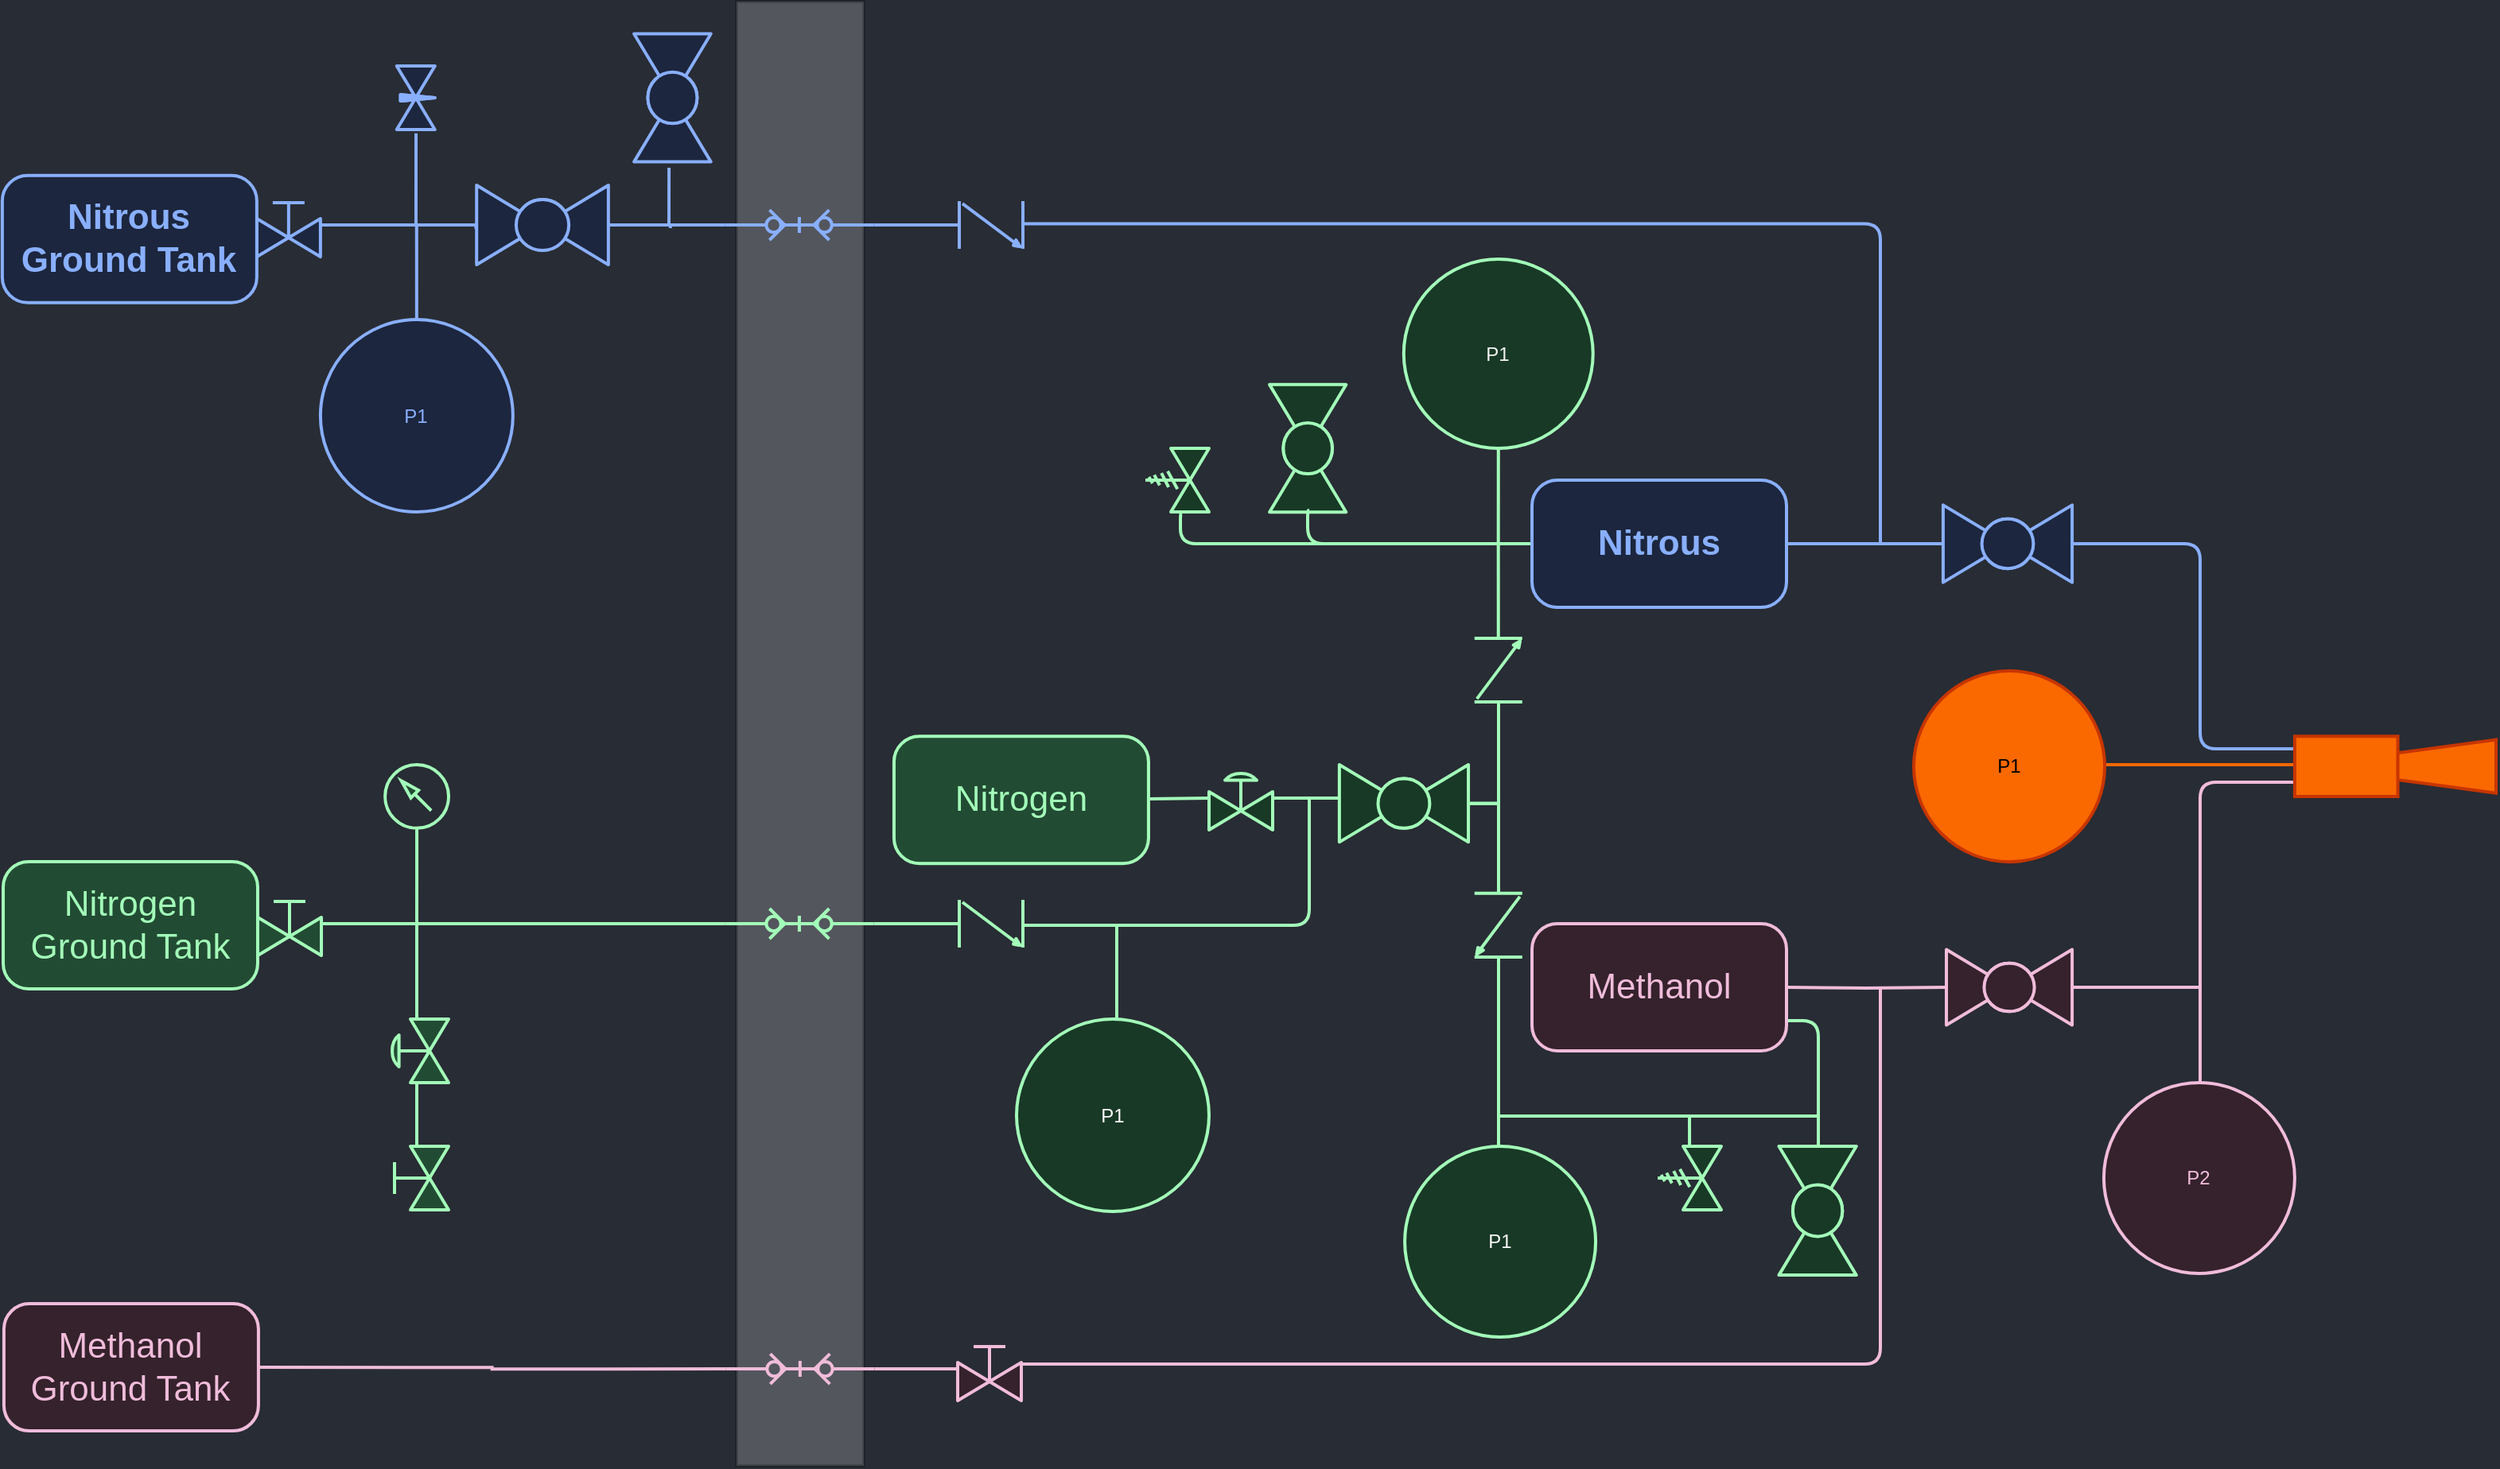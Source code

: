<mxfile version="21.5.2" type="github" pages="2">
  <diagram name="Simplified" id="CqWv-y_qysSa1M4fhtOu">
    <mxGraphModel dx="1062" dy="1750" grid="1" gridSize="10" guides="1" tooltips="1" connect="1" arrows="1" fold="1" page="1" pageScale="1" pageWidth="850" pageHeight="1100" background="#282c34" math="0" shadow="0">
      <root>
        <mxCell id="0" />
        <mxCell id="1" parent="0" />
        <mxCell id="74x6JmPRSCwgEubW2NDU-3" value="" style="rounded=0;whiteSpace=wrap;html=1;opacity=20;strokeWidth=2;" parent="1" vertex="1">
          <mxGeometry x="501" width="80" height="921" as="geometry" />
        </mxCell>
        <mxCell id="ajLOecNCnTilgNTq40M5-18" value="" style="verticalLabelPosition=bottom;aspect=fixed;html=1;verticalAlign=top;fillColor=#224B33;align=center;outlineConnect=0;shape=mxgraph.fluid_power.x11820;points=[[0.5,1,0]];rotation=0;strokeColor=#A3FEB9;strokeWidth=2;fontColor=#FAFAFA;" parent="1" vertex="1">
          <mxGeometry x="280.06" y="480" width="39.94" height="60" as="geometry" />
        </mxCell>
        <mxCell id="ajLOecNCnTilgNTq40M5-388" style="edgeStyle=orthogonalEdgeStyle;rounded=0;orthogonalLoop=1;jettySize=auto;html=1;entryX=1.005;entryY=0.453;entryDx=0;entryDy=0;entryPerimeter=0;fillColor=#1C263E;strokeColor=#89AFFE;strokeWidth=2;endArrow=none;endFill=0;" parent="1" source="ajLOecNCnTilgNTq40M5-360" target="ajLOecNCnTilgNTq40M5-382" edge="1">
          <mxGeometry relative="1" as="geometry">
            <mxPoint x="349.43" y="142.52" as="targetPoint" />
            <Array as="points">
              <mxPoint x="290" y="140.46" />
              <mxPoint x="340" y="140.46" />
            </Array>
          </mxGeometry>
        </mxCell>
        <mxCell id="ajLOecNCnTilgNTq40M5-390" style="edgeStyle=orthogonalEdgeStyle;rounded=0;orthogonalLoop=1;jettySize=auto;html=1;entryX=-0.059;entryY=0.506;entryDx=0;entryDy=0;entryPerimeter=0;fillColor=#1C263E;strokeColor=#89AFFE;strokeWidth=2;endArrow=none;endFill=0;" parent="1" source="ajLOecNCnTilgNTq40M5-360" target="ajLOecNCnTilgNTq40M5-380" edge="1">
          <mxGeometry relative="1" as="geometry">
            <Array as="points">
              <mxPoint x="300" y="140.46" />
            </Array>
          </mxGeometry>
        </mxCell>
        <mxCell id="Z-_9QAuxkszidowLPo6N-9" style="edgeStyle=orthogonalEdgeStyle;rounded=0;orthogonalLoop=1;jettySize=auto;html=1;entryX=0.5;entryY=0;entryDx=0;entryDy=0;strokeColor=#89AFFE;endArrow=none;endFill=0;strokeWidth=2;" edge="1" parent="1" source="ajLOecNCnTilgNTq40M5-360" target="ajLOecNCnTilgNTq40M5-381">
          <mxGeometry relative="1" as="geometry">
            <Array as="points">
              <mxPoint x="259" y="140.46" />
              <mxPoint x="300" y="140.46" />
            </Array>
          </mxGeometry>
        </mxCell>
        <mxCell id="ajLOecNCnTilgNTq40M5-360" value="" style="verticalLabelPosition=bottom;align=center;html=1;verticalAlign=top;pointerEvents=1;dashed=0;shape=mxgraph.pid2valves.valve;valveType=gate;actuator=man;rotation=0;fillColor=#1C263E;strokeColor=#89AFFE;fontColor=#ffffff;strokeWidth=2;" parent="1" vertex="1">
          <mxGeometry x="199.43" y="120.52" width="40" height="40" as="geometry" />
        </mxCell>
        <mxCell id="ajLOecNCnTilgNTq40M5-399" style="edgeStyle=orthogonalEdgeStyle;rounded=0;orthogonalLoop=1;jettySize=auto;html=1;entryX=0.5;entryY=0;entryDx=0;entryDy=0;entryPerimeter=0;fillColor=#35222C;fontColor=#F0BCDA;strokeColor=#F0BCDA;strokeWidth=2;endArrow=none;endFill=0;exitX=1;exitY=0.5;exitDx=0;exitDy=0;" parent="1" target="ajLOecNCnTilgNTq40M5-396" edge="1" source="74x6JmPRSCwgEubW2NDU-4">
          <mxGeometry relative="1" as="geometry">
            <mxPoint x="200.46" y="857.05" as="sourcePoint" />
          </mxGeometry>
        </mxCell>
        <mxCell id="ajLOecNCnTilgNTq40M5-378" style="edgeStyle=orthogonalEdgeStyle;rounded=0;orthogonalLoop=1;jettySize=auto;html=1;entryX=1;entryY=0.5;entryDx=0;entryDy=0;entryPerimeter=0;strokeColor=#A3FEB9;fillColor=#224B33;strokeWidth=2;fontColor=#FAFAFA;endArrow=none;endFill=0;" parent="1" source="ajLOecNCnTilgNTq40M5-364" target="ajLOecNCnTilgNTq40M5-367" edge="1">
          <mxGeometry relative="1" as="geometry">
            <mxPoint x="300" y="630" as="targetPoint" />
          </mxGeometry>
        </mxCell>
        <mxCell id="ajLOecNCnTilgNTq40M5-379" style="edgeStyle=orthogonalEdgeStyle;rounded=0;orthogonalLoop=1;jettySize=auto;html=1;entryX=0.5;entryY=1;entryDx=0;entryDy=0;entryPerimeter=0;strokeColor=#A3FEB9;fillColor=#224B33;strokeWidth=2;fontColor=#FAFAFA;endArrow=none;endFill=0;" parent="1" source="ajLOecNCnTilgNTq40M5-364" target="ajLOecNCnTilgNTq40M5-18" edge="1">
          <mxGeometry relative="1" as="geometry" />
        </mxCell>
        <mxCell id="ajLOecNCnTilgNTq40M5-387" style="edgeStyle=orthogonalEdgeStyle;rounded=0;orthogonalLoop=1;jettySize=auto;html=1;strokeColor=#A3FEB9;fillColor=#224B33;strokeWidth=2;fontColor=#FAFAFA;endArrow=none;endFill=0;" parent="1" source="ajLOecNCnTilgNTq40M5-364" edge="1">
          <mxGeometry relative="1" as="geometry">
            <mxPoint x="360" y="580" as="targetPoint" />
          </mxGeometry>
        </mxCell>
        <mxCell id="ajLOecNCnTilgNTq40M5-364" value="" style="verticalLabelPosition=bottom;align=center;html=1;verticalAlign=top;pointerEvents=1;dashed=0;shape=mxgraph.pid2valves.valve;valveType=gate;actuator=man;rotation=0;fillColor=#224B33;strokeColor=#A3FEB9;strokeWidth=2;fontColor=#FAFAFA;" parent="1" vertex="1">
          <mxGeometry x="200" y="560" width="40" height="40" as="geometry" />
        </mxCell>
        <mxCell id="ajLOecNCnTilgNTq40M5-366" value="" style="verticalLabelPosition=bottom;align=center;html=1;verticalAlign=top;pointerEvents=1;dashed=0;shape=mxgraph.pid2valves.valve;valveType=gate;actuator=man;rotation=-90;fillColor=#224B33;strokeColor=#A3FEB9;strokeWidth=2;fontColor=#FAFAFA;" parent="1" vertex="1">
          <mxGeometry x="280" y="720" width="40" height="40" as="geometry" />
        </mxCell>
        <mxCell id="ajLOecNCnTilgNTq40M5-402" style="edgeStyle=orthogonalEdgeStyle;rounded=0;orthogonalLoop=1;jettySize=auto;html=1;entryX=1;entryY=0.5;entryDx=0;entryDy=0;entryPerimeter=0;strokeColor=#A3FEB9;fillColor=#224B33;strokeWidth=2;fontColor=#FAFAFA;endArrow=none;endFill=0;" parent="1" source="ajLOecNCnTilgNTq40M5-367" target="ajLOecNCnTilgNTq40M5-366" edge="1">
          <mxGeometry relative="1" as="geometry" />
        </mxCell>
        <mxCell id="ajLOecNCnTilgNTq40M5-367" value="" style="verticalLabelPosition=bottom;align=center;html=1;verticalAlign=top;pointerEvents=1;dashed=0;shape=mxgraph.pid2valves.valve;valveType=gate;actuator=diaph;rotation=-90;fillColor=#224B33;strokeWidth=2;strokeColor=#A3FEB9;fontColor=#FAFAFA;" parent="1" vertex="1">
          <mxGeometry x="280" y="640" width="40" height="40" as="geometry" />
        </mxCell>
        <mxCell id="ajLOecNCnTilgNTq40M5-413" style="edgeStyle=orthogonalEdgeStyle;rounded=0;orthogonalLoop=1;jettySize=auto;html=1;entryX=0.025;entryY=0.5;entryDx=0;entryDy=0;entryPerimeter=0;fillColor=#183926;strokeColor=#A3FEB9;strokeWidth=2;fontColor=#FAFAFA;endArrow=none;endFill=0;" parent="1" target="ajLOecNCnTilgNTq40M5-409" edge="1">
          <mxGeometry relative="1" as="geometry">
            <mxPoint x="721" y="501.0" as="sourcePoint" />
          </mxGeometry>
        </mxCell>
        <mxCell id="ajLOecNCnTilgNTq40M5-398" style="edgeStyle=orthogonalEdgeStyle;rounded=0;orthogonalLoop=1;jettySize=auto;html=1;fillColor=#1C263E;strokeColor=#89AFFE;strokeWidth=2;endArrow=none;endFill=0;" parent="1" source="ajLOecNCnTilgNTq40M5-376" edge="1">
          <mxGeometry relative="1" as="geometry">
            <mxPoint x="459.43" y="142.52" as="targetPoint" />
            <Array as="points">
              <mxPoint x="473" y="140.46" />
              <mxPoint x="459" y="140.46" />
            </Array>
          </mxGeometry>
        </mxCell>
        <mxCell id="ajLOecNCnTilgNTq40M5-436" value="" style="edgeStyle=orthogonalEdgeStyle;rounded=0;orthogonalLoop=1;jettySize=auto;html=1;fillColor=#1C263E;strokeColor=#89AFFE;strokeWidth=2;endArrow=none;endFill=0;exitX=0.5;exitY=1;exitDx=0;exitDy=0;exitPerimeter=0;" parent="1" source="ajLOecNCnTilgNTq40M5-376" target="ajLOecNCnTilgNTq40M5-434" edge="1">
          <mxGeometry relative="1" as="geometry">
            <Array as="points" />
            <mxPoint x="587.95" y="138.548" as="sourcePoint" />
          </mxGeometry>
        </mxCell>
        <mxCell id="ajLOecNCnTilgNTq40M5-376" value="" style="verticalLabelPosition=bottom;aspect=fixed;html=1;verticalAlign=top;fillColor=#1C263E;align=center;outlineConnect=0;shape=mxgraph.fluid_power.x11740;points=[[0.5,0,0],[0.5,1,0]];strokeColor=#89AFFE;rotation=-90;fontColor=#ffffff;strokeWidth=2;" parent="1" vertex="1">
          <mxGeometry x="531.0" y="93.63" width="18.98" height="93.78" as="geometry" />
        </mxCell>
        <mxCell id="ajLOecNCnTilgNTq40M5-406" style="edgeStyle=orthogonalEdgeStyle;rounded=1;orthogonalLoop=1;jettySize=auto;html=1;fillColor=#224B33;strokeColor=#A3FEB9;strokeWidth=2;fontColor=#FAFAFA;endArrow=none;endFill=0;" parent="1" source="ajLOecNCnTilgNTq40M5-377" edge="1">
          <mxGeometry relative="1" as="geometry">
            <Array as="points">
              <mxPoint x="861" y="581" />
              <mxPoint x="861" y="501" />
            </Array>
            <mxPoint x="861" y="501" as="targetPoint" />
          </mxGeometry>
        </mxCell>
        <mxCell id="ajLOecNCnTilgNTq40M5-377" value="" style="verticalLabelPosition=bottom;align=center;html=1;verticalAlign=top;pointerEvents=1;dashed=0;shape=mxgraph.pid2valves.valve;valveType=check;rotation=0;fillColor=#224B33;strokeColor=#A3FEB9;strokeWidth=2;fontColor=#FAFAFA;" parent="1" vertex="1">
          <mxGeometry x="641" y="565" width="40" height="30" as="geometry" />
        </mxCell>
        <mxCell id="ajLOecNCnTilgNTq40M5-380" value="" style="verticalLabelPosition=bottom;align=center;html=1;verticalAlign=top;pointerEvents=1;dashed=0;shape=mxgraph.pid2valves.valve;valveType=needle;rotation=-90;fillColor=#1C263E;strokeColor=#89AFFE;fontColor=#ffffff;strokeWidth=2;" parent="1" vertex="1">
          <mxGeometry x="279.37" y="48.52" width="40" height="24" as="geometry" />
        </mxCell>
        <mxCell id="ajLOecNCnTilgNTq40M5-381" value="P1" style="ellipse;whiteSpace=wrap;html=1;aspect=fixed;fillColor=#1C263E;strokeColor=#89AFFE;rotation=0;fontColor=#89AFFE;strokeWidth=2;" parent="1" vertex="1">
          <mxGeometry x="239.43" y="200" width="121" height="121" as="geometry" />
        </mxCell>
        <mxCell id="ajLOecNCnTilgNTq40M5-395" style="edgeStyle=orthogonalEdgeStyle;rounded=0;orthogonalLoop=1;jettySize=auto;html=1;entryX=1.046;entryY=0.545;entryDx=0;entryDy=0;entryPerimeter=0;fillColor=#1C263E;strokeColor=#89AFFE;strokeWidth=2;endArrow=none;endFill=0;" parent="1" target="ajLOecNCnTilgNTq40M5-386" edge="1">
          <mxGeometry relative="1" as="geometry">
            <mxPoint x="399.43" y="142.52" as="sourcePoint" />
            <Array as="points">
              <mxPoint x="399" y="140.46" />
              <mxPoint x="459" y="140.46" />
            </Array>
          </mxGeometry>
        </mxCell>
        <mxCell id="ajLOecNCnTilgNTq40M5-382" value="" style="verticalLabelPosition=bottom;align=center;html=1;verticalAlign=top;pointerEvents=1;dashed=0;shape=mxgraph.pid2valves.valve;valveType=ball;rotation=-180;fillColor=#1C263E;strokeColor=#89AFFE;fontColor=#ffffff;strokeWidth=2;" parent="1" vertex="1">
          <mxGeometry x="337.6" y="115.54" width="82.83" height="49.97" as="geometry" />
        </mxCell>
        <mxCell id="ajLOecNCnTilgNTq40M5-386" value="" style="verticalLabelPosition=bottom;align=center;html=1;verticalAlign=top;pointerEvents=1;dashed=0;shape=mxgraph.pid2valves.valve;valveType=ball;rotation=90;fillColor=#1C263E;strokeColor=#89AFFE;fontColor=#ffffff;strokeWidth=2;" parent="1" vertex="1">
          <mxGeometry x="420.43" y="36.34" width="80.57" height="48.35" as="geometry" />
        </mxCell>
        <mxCell id="ajLOecNCnTilgNTq40M5-450" style="edgeStyle=orthogonalEdgeStyle;rounded=0;orthogonalLoop=1;jettySize=auto;html=1;entryX=0;entryY=0.5;entryDx=0;entryDy=0;entryPerimeter=0;fillColor=#35222C;fontColor=#F0BCDA;strokeColor=#F0BCDA;strokeWidth=2;endArrow=none;endFill=0;" parent="1" source="ajLOecNCnTilgNTq40M5-396" target="ajLOecNCnTilgNTq40M5-449" edge="1">
          <mxGeometry relative="1" as="geometry">
            <Array as="points">
              <mxPoint x="614" y="860" />
            </Array>
          </mxGeometry>
        </mxCell>
        <mxCell id="ajLOecNCnTilgNTq40M5-396" value="" style="verticalLabelPosition=bottom;aspect=fixed;html=1;verticalAlign=top;fillColor=#35222C;align=center;outlineConnect=0;shape=mxgraph.fluid_power.x11740;points=[[0.5,0,0],[0.5,1,0]];strokeColor=#F0BCDA;rotation=-90;fontColor=#F0BCDA;strokeWidth=2;" parent="1" vertex="1">
          <mxGeometry x="531.46" y="813.16" width="18.98" height="93.78" as="geometry" />
        </mxCell>
        <mxCell id="ajLOecNCnTilgNTq40M5-400" style="edgeStyle=orthogonalEdgeStyle;rounded=0;orthogonalLoop=1;jettySize=auto;html=1;strokeColor=#A3FEB9;fillColor=#224B33;strokeWidth=2;fontColor=#FAFAFA;endArrow=none;endFill=0;" parent="1" source="ajLOecNCnTilgNTq40M5-397" edge="1">
          <mxGeometry relative="1" as="geometry">
            <mxPoint x="360" y="580" as="targetPoint" />
          </mxGeometry>
        </mxCell>
        <mxCell id="ajLOecNCnTilgNTq40M5-411" style="edgeStyle=orthogonalEdgeStyle;rounded=0;orthogonalLoop=1;jettySize=auto;html=1;entryX=0;entryY=0.5;entryDx=0;entryDy=0;entryPerimeter=0;fillColor=#224B33;strokeColor=#A3FEB9;strokeWidth=2;fontColor=#FAFAFA;endArrow=none;endFill=0;" parent="1" source="ajLOecNCnTilgNTq40M5-397" target="ajLOecNCnTilgNTq40M5-377" edge="1">
          <mxGeometry relative="1" as="geometry">
            <Array as="points">
              <mxPoint x="591" y="580" />
              <mxPoint x="591" y="580" />
            </Array>
          </mxGeometry>
        </mxCell>
        <mxCell id="ajLOecNCnTilgNTq40M5-397" value="" style="verticalLabelPosition=bottom;aspect=fixed;html=1;verticalAlign=top;fillColor=#224B33;align=center;outlineConnect=0;shape=mxgraph.fluid_power.x11740;points=[[0.5,0,0],[0.5,1,0]];strokeColor=#A3FEB9;rotation=-90;strokeWidth=2;fontColor=#FAFAFA;" parent="1" vertex="1">
          <mxGeometry x="531.0" y="533.11" width="18.98" height="93.78" as="geometry" />
        </mxCell>
        <mxCell id="ajLOecNCnTilgNTq40M5-407" value="P1" style="ellipse;whiteSpace=wrap;html=1;aspect=fixed;fillColor=#183926;strokeColor=#A3FEB9;rotation=0;strokeWidth=2;fontColor=#FAFAFA;" parent="1" vertex="1">
          <mxGeometry x="677" y="640" width="121" height="121" as="geometry" />
        </mxCell>
        <mxCell id="ajLOecNCnTilgNTq40M5-414" style="edgeStyle=orthogonalEdgeStyle;rounded=0;orthogonalLoop=1;jettySize=auto;html=1;fillColor=#183926;strokeColor=#A3FEB9;strokeWidth=2;fontColor=#FAFAFA;endArrow=none;endFill=0;" parent="1" source="ajLOecNCnTilgNTq40M5-409" edge="1">
          <mxGeometry relative="1" as="geometry">
            <mxPoint x="881" y="501" as="targetPoint" />
          </mxGeometry>
        </mxCell>
        <mxCell id="ajLOecNCnTilgNTq40M5-409" value="" style="verticalLabelPosition=bottom;align=center;html=1;verticalAlign=top;pointerEvents=1;dashed=0;shape=mxgraph.pid2valves.valve;valveType=gate;actuator=diaph;rotation=0;fillColor=#183926;strokeWidth=2;strokeColor=#A3FEB9;fontColor=#FAFAFA;" parent="1" vertex="1">
          <mxGeometry x="798" y="481" width="40" height="40" as="geometry" />
        </mxCell>
        <mxCell id="ajLOecNCnTilgNTq40M5-440" style="edgeStyle=orthogonalEdgeStyle;rounded=0;orthogonalLoop=1;jettySize=auto;html=1;fontColor=#FAFAFA;strokeWidth=2;fillColor=#183926;strokeColor=#A3FEB9;endArrow=none;endFill=0;" parent="1" source="ajLOecNCnTilgNTq40M5-412" edge="1">
          <mxGeometry relative="1" as="geometry">
            <mxPoint x="980" y="441" as="targetPoint" />
            <Array as="points">
              <mxPoint x="980" y="504" />
            </Array>
          </mxGeometry>
        </mxCell>
        <mxCell id="ajLOecNCnTilgNTq40M5-441" style="edgeStyle=orthogonalEdgeStyle;rounded=0;orthogonalLoop=1;jettySize=auto;html=1;fontColor=#FAFAFA;strokeWidth=2;fillColor=#183926;strokeColor=#A3FEB9;endArrow=none;endFill=0;entryX=0.002;entryY=0.496;entryDx=0;entryDy=0;entryPerimeter=0;" parent="1" source="ajLOecNCnTilgNTq40M5-412" target="ajLOecNCnTilgNTq40M5-417" edge="1">
          <mxGeometry relative="1" as="geometry">
            <mxPoint x="1020" y="511" as="targetPoint" />
            <Array as="points">
              <mxPoint x="980" y="504" />
            </Array>
          </mxGeometry>
        </mxCell>
        <mxCell id="ajLOecNCnTilgNTq40M5-412" value="" style="verticalLabelPosition=bottom;align=center;html=1;verticalAlign=top;pointerEvents=1;dashed=0;shape=mxgraph.pid2valves.valve;valveType=ball;rotation=-180;fillColor=#183926;strokeColor=#A3FEB9;strokeWidth=2;fontColor=#FAFAFA;" parent="1" vertex="1">
          <mxGeometry x="879.93" y="480" width="81.09" height="48.67" as="geometry" />
        </mxCell>
        <mxCell id="ajLOecNCnTilgNTq40M5-454" style="edgeStyle=orthogonalEdgeStyle;rounded=0;orthogonalLoop=1;jettySize=auto;html=1;strokeColor=#89AFFE;strokeWidth=2;fillColor=#1C263E;endArrow=none;endFill=0;" parent="1" edge="1">
          <mxGeometry relative="1" as="geometry">
            <mxPoint x="1281" y="341" as="targetPoint" />
            <mxPoint x="1161.09" y="341.021" as="sourcePoint" />
          </mxGeometry>
        </mxCell>
        <mxCell id="ajLOecNCnTilgNTq40M5-443" style="edgeStyle=orthogonalEdgeStyle;rounded=1;orthogonalLoop=1;jettySize=auto;html=1;entryX=0.975;entryY=0.501;entryDx=0;entryDy=0;entryPerimeter=0;fontColor=#FAFAFA;strokeWidth=2;fillColor=#183926;strokeColor=#A3FEB9;endArrow=none;endFill=0;" parent="1" target="ajLOecNCnTilgNTq40M5-421" edge="1">
          <mxGeometry relative="1" as="geometry">
            <mxPoint x="1100" y="701" as="sourcePoint" />
            <Array as="points">
              <mxPoint x="1100" y="701" />
            </Array>
          </mxGeometry>
        </mxCell>
        <mxCell id="ajLOecNCnTilgNTq40M5-447" style="edgeStyle=orthogonalEdgeStyle;rounded=1;orthogonalLoop=1;jettySize=auto;html=1;fillColor=#183926;strokeColor=#A3FEB9;strokeWidth=2;endArrow=none;endFill=0;" parent="1" edge="1">
          <mxGeometry relative="1" as="geometry">
            <Array as="points">
              <mxPoint x="1180" y="701" />
            </Array>
            <mxPoint x="1180" y="701" as="targetPoint" />
            <mxPoint x="980" y="701" as="sourcePoint" />
          </mxGeometry>
        </mxCell>
        <mxCell id="ajLOecNCnTilgNTq40M5-417" value="" style="verticalLabelPosition=bottom;align=center;html=1;verticalAlign=top;pointerEvents=1;dashed=0;shape=mxgraph.pid2valves.valve;valveType=check;rotation=90;fontColor=#FAFAFA;strokeWidth=2;fillColor=#183926;strokeColor=#A3FEB9;" parent="1" vertex="1">
          <mxGeometry x="959.84" y="565.96" width="40.09" height="30" as="geometry" />
        </mxCell>
        <mxCell id="ajLOecNCnTilgNTq40M5-428" style="edgeStyle=orthogonalEdgeStyle;rounded=1;orthogonalLoop=1;jettySize=auto;html=1;entryX=0.5;entryY=0;entryDx=0;entryDy=0;entryPerimeter=0;fillColor=#183926;strokeColor=#A3FEB9;strokeWidth=2;endArrow=none;endFill=0;" parent="1" edge="1">
          <mxGeometry relative="1" as="geometry">
            <Array as="points">
              <mxPoint x="941" y="341" />
            </Array>
            <mxPoint x="1001.09" y="341.0" as="targetPoint" />
            <mxPoint x="940" y="341" as="sourcePoint" />
          </mxGeometry>
        </mxCell>
        <mxCell id="ajLOecNCnTilgNTq40M5-433" style="edgeStyle=orthogonalEdgeStyle;rounded=1;orthogonalLoop=1;jettySize=auto;html=1;fillColor=#183926;strokeColor=#A3FEB9;strokeWidth=2;endArrow=none;endFill=0;entryX=-0.025;entryY=0.575;entryDx=0;entryDy=0;entryPerimeter=0;" parent="1" target="ajLOecNCnTilgNTq40M5-424" edge="1">
          <mxGeometry relative="1" as="geometry">
            <mxPoint x="741" y="321" as="targetPoint" />
            <Array as="points">
              <mxPoint x="941" y="341" />
              <mxPoint x="780" y="341" />
              <mxPoint x="780" y="322" />
            </Array>
            <mxPoint x="940" y="341" as="sourcePoint" />
          </mxGeometry>
        </mxCell>
        <mxCell id="Z-_9QAuxkszidowLPo6N-11" style="edgeStyle=orthogonalEdgeStyle;rounded=0;orthogonalLoop=1;jettySize=auto;html=1;endArrow=none;endFill=0;strokeColor=#A3FEB9;strokeWidth=2;entryX=0.5;entryY=1;entryDx=0;entryDy=0;" edge="1" parent="1" source="ajLOecNCnTilgNTq40M5-419" target="ajLOecNCnTilgNTq40M5-425">
          <mxGeometry relative="1" as="geometry">
            <mxPoint x="941.085" y="321.0" as="targetPoint" />
            <Array as="points" />
          </mxGeometry>
        </mxCell>
        <mxCell id="ajLOecNCnTilgNTq40M5-419" value="" style="verticalLabelPosition=bottom;align=center;html=1;verticalAlign=top;pointerEvents=1;dashed=0;shape=mxgraph.pid2valves.valve;valveType=check;rotation=-90;fillColor=#183926;strokeColor=#A3FEB9;strokeWidth=2;" parent="1" vertex="1">
          <mxGeometry x="959.84" y="405.5" width="40.09" height="30" as="geometry" />
        </mxCell>
        <mxCell id="ajLOecNCnTilgNTq40M5-463" style="edgeStyle=orthogonalEdgeStyle;rounded=0;orthogonalLoop=1;jettySize=auto;html=1;entryX=1;entryY=0.5;entryDx=0;entryDy=0;entryPerimeter=0;fillColor=#35222C;fontColor=#F0BCDA;strokeColor=#F0BCDA;strokeWidth=2;endArrow=none;endFill=0;" parent="1" target="ajLOecNCnTilgNTq40M5-460" edge="1">
          <mxGeometry relative="1" as="geometry">
            <mxPoint x="1161.09" y="620" as="sourcePoint" />
          </mxGeometry>
        </mxCell>
        <mxCell id="ajLOecNCnTilgNTq40M5-421" value="" style="verticalLabelPosition=bottom;align=center;html=1;verticalAlign=top;pointerEvents=1;dashed=0;shape=mxgraph.pid2valves.valve;valveType=gate;actuator=spring;rotation=-90;fontColor=#FAFAFA;strokeWidth=2;fillColor=#183926;strokeColor=#A3FEB9;" parent="1" vertex="1">
          <mxGeometry x="1080" y="720" width="40" height="40" as="geometry" />
        </mxCell>
        <mxCell id="ajLOecNCnTilgNTq40M5-422" value="P1" style="ellipse;whiteSpace=wrap;html=1;aspect=fixed;fillColor=#183926;strokeColor=#A3FEB9;rotation=0;strokeWidth=2;fontColor=#F7F7F7;" parent="1" vertex="1">
          <mxGeometry x="921.04" y="720" width="120" height="120" as="geometry" />
        </mxCell>
        <mxCell id="Z-_9QAuxkszidowLPo6N-10" style="edgeStyle=orthogonalEdgeStyle;rounded=1;orthogonalLoop=1;jettySize=auto;html=1;strokeColor=#A3FEB9;endArrow=none;endFill=0;strokeWidth=2;" edge="1" parent="1" target="74x6JmPRSCwgEubW2NDU-21">
          <mxGeometry relative="1" as="geometry">
            <mxPoint x="1181" y="720" as="sourcePoint" />
            <Array as="points">
              <mxPoint x="1181" y="720" />
              <mxPoint x="1181" y="641" />
            </Array>
          </mxGeometry>
        </mxCell>
        <mxCell id="ajLOecNCnTilgNTq40M5-423" value="" style="verticalLabelPosition=bottom;align=center;html=1;verticalAlign=top;pointerEvents=1;dashed=0;shape=mxgraph.pid2valves.valve;valveType=ball;rotation=-90;fillColor=#183926;strokeColor=#A3FEB9;strokeWidth=2;" parent="1" vertex="1">
          <mxGeometry x="1140" y="736.17" width="81.09" height="48.67" as="geometry" />
        </mxCell>
        <mxCell id="ajLOecNCnTilgNTq40M5-424" value="" style="verticalLabelPosition=bottom;align=center;html=1;verticalAlign=top;pointerEvents=1;dashed=0;shape=mxgraph.pid2valves.valve;valveType=gate;actuator=spring;rotation=-90;fillColor=#183926;strokeColor=#A3FEB9;strokeWidth=2;" parent="1" vertex="1">
          <mxGeometry x="758" y="281" width="40" height="40" as="geometry" />
        </mxCell>
        <mxCell id="ajLOecNCnTilgNTq40M5-426" value="" style="verticalLabelPosition=bottom;align=center;html=1;verticalAlign=top;pointerEvents=1;dashed=0;shape=mxgraph.pid2valves.valve;valveType=ball;rotation=-90;fillColor=#183926;strokeColor=#A3FEB9;strokeWidth=2;" parent="1" vertex="1">
          <mxGeometry x="820" y="256.95" width="80.16" height="48.11" as="geometry" />
        </mxCell>
        <mxCell id="ajLOecNCnTilgNTq40M5-438" style="edgeStyle=orthogonalEdgeStyle;rounded=1;orthogonalLoop=1;jettySize=auto;html=1;fillColor=#1C263E;strokeColor=#89AFFE;strokeWidth=2;endArrow=none;endFill=0;exitX=0.996;exitY=0.473;exitDx=0;exitDy=0;exitPerimeter=0;" parent="1" source="ajLOecNCnTilgNTq40M5-434" edge="1">
          <mxGeometry relative="1" as="geometry">
            <Array as="points">
              <mxPoint x="1220" y="140" />
            </Array>
            <mxPoint x="1220" y="341" as="targetPoint" />
            <mxPoint x="983.457" y="182.06" as="sourcePoint" />
          </mxGeometry>
        </mxCell>
        <mxCell id="ajLOecNCnTilgNTq40M5-434" value="" style="verticalLabelPosition=bottom;align=center;html=1;verticalAlign=top;pointerEvents=1;dashed=0;shape=mxgraph.pid2valves.valve;valveType=check;rotation=0;fillColor=#1C263E;strokeColor=#89AFFE;fontColor=#ffffff;strokeWidth=2;" parent="1" vertex="1">
          <mxGeometry x="641" y="125.53" width="40" height="30" as="geometry" />
        </mxCell>
        <mxCell id="ajLOecNCnTilgNTq40M5-451" style="edgeStyle=orthogonalEdgeStyle;rounded=1;orthogonalLoop=1;jettySize=auto;html=1;fillColor=#35222C;fontColor=#F0BCDA;strokeColor=#F0BCDA;strokeWidth=2;endArrow=none;endFill=0;" parent="1" source="ajLOecNCnTilgNTq40M5-449" edge="1">
          <mxGeometry relative="1" as="geometry">
            <Array as="points">
              <mxPoint x="1220" y="857" />
              <mxPoint x="1220" y="625" />
            </Array>
            <mxPoint x="1220" y="621" as="targetPoint" />
          </mxGeometry>
        </mxCell>
        <mxCell id="ajLOecNCnTilgNTq40M5-449" value="" style="verticalLabelPosition=bottom;align=center;html=1;verticalAlign=top;pointerEvents=1;dashed=0;shape=mxgraph.pid2valves.valve;valveType=gate;actuator=man;rotation=0;fillColor=#35222C;strokeColor=#F0BCDA;fontColor=#F0BCDA;strokeWidth=2;" parent="1" vertex="1">
          <mxGeometry x="640" y="840" width="40" height="40" as="geometry" />
        </mxCell>
        <mxCell id="ajLOecNCnTilgNTq40M5-452" value="" style="verticalLabelPosition=bottom;align=center;dashed=0;html=1;verticalAlign=top;shape=mxgraph.pid.piping.concentric_reducer;rotation=-180;fillColor=#fa6800;strokeWidth=2;fontColor=#000000;strokeColor=#C73500;" parent="1" vertex="1">
          <mxGeometry x="1544.92" y="464.24" width="62.08" height="33.64" as="geometry" />
        </mxCell>
        <mxCell id="ajLOecNCnTilgNTq40M5-465" style="edgeStyle=orthogonalEdgeStyle;rounded=1;orthogonalLoop=1;jettySize=auto;html=1;fillColor=#35222C;fontColor=#F0BCDA;strokeColor=#F0BCDA;strokeWidth=2;endArrow=none;endFill=0;" parent="1" edge="1">
          <mxGeometry relative="1" as="geometry">
            <mxPoint x="1481" y="491" as="targetPoint" />
            <Array as="points">
              <mxPoint x="1421" y="620" />
              <mxPoint x="1421" y="491" />
              <mxPoint x="1480" y="491" />
            </Array>
            <mxPoint x="1420" y="621" as="sourcePoint" />
          </mxGeometry>
        </mxCell>
        <mxCell id="ajLOecNCnTilgNTq40M5-470" style="edgeStyle=orthogonalEdgeStyle;rounded=0;orthogonalLoop=1;jettySize=auto;html=1;entryX=0.5;entryY=0;entryDx=0;entryDy=0;fillColor=#35222C;fontColor=#F0BCDA;strokeColor=#F0BCDA;strokeWidth=2;endArrow=none;endFill=0;" parent="1" source="ajLOecNCnTilgNTq40M5-460" target="ajLOecNCnTilgNTq40M5-468" edge="1">
          <mxGeometry relative="1" as="geometry">
            <mxPoint x="1421" y="671" as="targetPoint" />
            <Array as="points">
              <mxPoint x="1421" y="620" />
              <mxPoint x="1421" y="682" />
            </Array>
          </mxGeometry>
        </mxCell>
        <mxCell id="ajLOecNCnTilgNTq40M5-460" value="" style="verticalLabelPosition=bottom;align=center;html=1;verticalAlign=top;pointerEvents=1;dashed=0;shape=mxgraph.pid2valves.valve;valveType=ball;rotation=-180;fillColor=#35222C;strokeColor=#F0BCDA;fontColor=#F0BCDA;strokeWidth=2;" parent="1" vertex="1">
          <mxGeometry x="1261.51" y="596.29" width="79.02" height="47.42" as="geometry" />
        </mxCell>
        <mxCell id="ajLOecNCnTilgNTq40M5-466" style="edgeStyle=orthogonalEdgeStyle;rounded=1;orthogonalLoop=1;jettySize=auto;html=1;entryX=-0.003;entryY=0.195;entryDx=0;entryDy=0;strokeColor=#89AFFE;strokeWidth=2;fillColor=#1C263E;endArrow=none;endFill=0;entryPerimeter=0;" parent="1" source="ajLOecNCnTilgNTq40M5-461" target="ajLOecNCnTilgNTq40M5-453" edge="1">
          <mxGeometry relative="1" as="geometry">
            <Array as="points">
              <mxPoint x="1421" y="341" />
              <mxPoint x="1421" y="470" />
              <mxPoint x="1480" y="470" />
            </Array>
          </mxGeometry>
        </mxCell>
        <mxCell id="ajLOecNCnTilgNTq40M5-461" value="" style="verticalLabelPosition=bottom;align=center;html=1;verticalAlign=top;pointerEvents=1;dashed=0;shape=mxgraph.pid2valves.valve;valveType=ball;rotation=-180;fillColor=#1C263E;strokeColor=#89AFFE;strokeWidth=2;" parent="1" vertex="1">
          <mxGeometry x="1259.46" y="316.68" width="81.07" height="48.65" as="geometry" />
        </mxCell>
        <mxCell id="ajLOecNCnTilgNTq40M5-467" style="edgeStyle=orthogonalEdgeStyle;rounded=0;orthogonalLoop=1;jettySize=auto;html=1;entryX=0;entryY=0.5;entryDx=0;entryDy=0;fillColor=#fa6800;strokeColor=#FA6800;endArrow=none;endFill=0;strokeWidth=2;" parent="1" source="ajLOecNCnTilgNTq40M5-464" target="ajLOecNCnTilgNTq40M5-453" edge="1">
          <mxGeometry relative="1" as="geometry">
            <Array as="points">
              <mxPoint x="1481" y="480" />
            </Array>
          </mxGeometry>
        </mxCell>
        <mxCell id="ajLOecNCnTilgNTq40M5-464" value="P1" style="ellipse;whiteSpace=wrap;html=1;aspect=fixed;fillColor=#fa6800;strokeColor=#C73500;rotation=0;fontColor=#000000;strokeWidth=2;" parent="1" vertex="1">
          <mxGeometry x="1240.99" y="421.02" width="120.07" height="120.07" as="geometry" />
        </mxCell>
        <mxCell id="ajLOecNCnTilgNTq40M5-468" value="P2" style="ellipse;whiteSpace=wrap;html=1;aspect=fixed;fillColor=#35222C;strokeColor=#F0BCDA;rotation=0;fontColor=#F0BCDA;strokeWidth=2;" parent="1" vertex="1">
          <mxGeometry x="1360.46" y="680" width="120" height="120" as="geometry" />
        </mxCell>
        <mxCell id="74x6JmPRSCwgEubW2NDU-4" value="Methanol Ground Tank" style="rounded=1;whiteSpace=wrap;html=1;arcSize=20;fontSize=22;strokeColor=#F0BCDA;fillColor=#35222C;fontColor=#F0BCDA;strokeWidth=2;" parent="1" vertex="1">
          <mxGeometry x="40.46" y="819.05" width="160" height="80" as="geometry" />
        </mxCell>
        <mxCell id="74x6JmPRSCwgEubW2NDU-5" value="Nitrogen Ground Tank" style="rounded=1;whiteSpace=wrap;html=1;arcSize=20;fontSize=22;strokeColor=#A3FEB9;fillColor=#224B33;fontColor=#A3FEB9;strokeWidth=2;" parent="1" vertex="1">
          <mxGeometry x="40" y="540.96" width="160" height="80" as="geometry" />
        </mxCell>
        <mxCell id="74x6JmPRSCwgEubW2NDU-6" value="Nitrous Ground Tank" style="rounded=1;whiteSpace=wrap;html=1;arcSize=20;fillColor=#1C263E;strokeColor=#89AFFE;fontColor=#89AFFE;fontStyle=1;fontSize=22;strokeWidth=2;" parent="1" vertex="1">
          <mxGeometry x="39.43" y="109.41" width="160" height="80" as="geometry" />
        </mxCell>
        <mxCell id="74x6JmPRSCwgEubW2NDU-13" value="Nitrous" style="rounded=1;whiteSpace=wrap;html=1;arcSize=20;fillColor=#1C263E;strokeColor=#89AFFE;fontColor=#89AFFE;fontStyle=1;fontSize=22;strokeWidth=2;" parent="1" vertex="1">
          <mxGeometry x="1001" y="301" width="160" height="80" as="geometry" />
        </mxCell>
        <mxCell id="74x6JmPRSCwgEubW2NDU-14" value="Nitrogen" style="rounded=1;whiteSpace=wrap;html=1;arcSize=20;fontSize=22;strokeColor=#A3FEB9;fillColor=#224B33;fontColor=#A3FEB9;strokeWidth=2;" parent="1" vertex="1">
          <mxGeometry x="599.97" y="462.12" width="160" height="80" as="geometry" />
        </mxCell>
        <mxCell id="74x6JmPRSCwgEubW2NDU-17" style="edgeStyle=orthogonalEdgeStyle;rounded=0;orthogonalLoop=1;jettySize=auto;html=1;fillColor=#224B33;strokeColor=#A3FEB9;strokeWidth=2;fontColor=#FAFAFA;endArrow=none;endFill=0;exitX=0.975;exitY=0.533;exitDx=0;exitDy=0;exitPerimeter=0;entryX=0.5;entryY=0;entryDx=0;entryDy=0;" parent="1" source="ajLOecNCnTilgNTq40M5-377" target="ajLOecNCnTilgNTq40M5-407" edge="1">
          <mxGeometry relative="1" as="geometry">
            <Array as="points">
              <mxPoint x="740" y="581" />
              <mxPoint x="740" y="640" />
            </Array>
            <mxPoint x="691" y="591" as="sourcePoint" />
            <mxPoint x="740" y="631" as="targetPoint" />
          </mxGeometry>
        </mxCell>
        <mxCell id="74x6JmPRSCwgEubW2NDU-21" value="Methanol" style="rounded=1;whiteSpace=wrap;html=1;arcSize=20;fontSize=22;strokeColor=#F0BCDA;fillColor=#35222C;fontColor=#F0BCDA;strokeWidth=2;" parent="1" vertex="1">
          <mxGeometry x="1001" y="580" width="160" height="80" as="geometry" />
        </mxCell>
        <mxCell id="Z-_9QAuxkszidowLPo6N-4" style="edgeStyle=orthogonalEdgeStyle;rounded=0;orthogonalLoop=1;jettySize=auto;html=1;entryX=0.5;entryY=0;entryDx=0;entryDy=0;fillColor=#183926;strokeColor=#A3FEB9;strokeWidth=2;endArrow=none;endFill=0;" edge="1" parent="1" target="ajLOecNCnTilgNTq40M5-422">
          <mxGeometry relative="1" as="geometry">
            <Array as="points">
              <mxPoint x="980" y="601" />
              <mxPoint x="980" y="720" />
            </Array>
            <mxPoint x="1183.63" y="659.72" as="targetPoint" />
            <mxPoint x="980" y="601" as="sourcePoint" />
          </mxGeometry>
        </mxCell>
        <mxCell id="ajLOecNCnTilgNTq40M5-425" value="P1" style="ellipse;whiteSpace=wrap;html=1;aspect=fixed;fillColor=#183926;strokeColor=#A3FEB9;rotation=0;strokeWidth=2;fontColor=#F2F2F2;" parent="1" vertex="1">
          <mxGeometry x="920.4" y="162.03" width="118.97" height="118.97" as="geometry" />
        </mxCell>
        <mxCell id="Z-_9QAuxkszidowLPo6N-7" style="edgeStyle=orthogonalEdgeStyle;rounded=1;orthogonalLoop=1;jettySize=auto;html=1;fillColor=#183926;strokeColor=#A3FEB9;strokeWidth=2;endArrow=none;endFill=0;" edge="1" parent="1">
          <mxGeometry relative="1" as="geometry">
            <mxPoint x="861" y="320" as="targetPoint" />
            <Array as="points">
              <mxPoint x="940" y="341" />
              <mxPoint x="860" y="341" />
              <mxPoint x="860" y="320" />
            </Array>
            <mxPoint x="940" y="341" as="sourcePoint" />
          </mxGeometry>
        </mxCell>
        <mxCell id="ajLOecNCnTilgNTq40M5-453" value="" style="rounded=0;whiteSpace=wrap;html=1;rotation=0;fillColor=#fa6800;strokeWidth=2;fontColor=#000000;strokeColor=#C73500;" parent="1" vertex="1">
          <mxGeometry x="1480.46" y="462.12" width="64.82" height="37.88" as="geometry" />
        </mxCell>
      </root>
    </mxGraphModel>
  </diagram>
  <diagram id="HsSIx2BidomNkE-0ggk1" name="Page-2">
    <mxGraphModel dx="2220" dy="1358" grid="1" gridSize="10" guides="1" tooltips="1" connect="1" arrows="1" fold="1" page="1" pageScale="1" pageWidth="850" pageHeight="1100" math="0" shadow="0">
      <root>
        <mxCell id="0" />
        <mxCell id="1" parent="0" />
        <mxCell id="iiuwmFFOEghYJQp1kKn_-2" value="" style="verticalLabelPosition=bottom;aspect=fixed;html=1;verticalAlign=top;align=center;outlineConnect=0;shape=mxgraph.fluid_power.x11820;points=[[0.5,1,0]];rotation=0;strokeWidth=2;direction=south;" vertex="1" parent="1">
          <mxGeometry x="420.19" y="360" width="60" height="39.94" as="geometry" />
        </mxCell>
        <mxCell id="iiuwmFFOEghYJQp1kKn_-6" value="" style="verticalLabelPosition=bottom;align=center;html=1;verticalAlign=top;pointerEvents=1;dashed=0;shape=mxgraph.pid2valves.valve;valveType=gate;actuator=man;rotation=0;strokeWidth=2;direction=south;" vertex="1" parent="1">
          <mxGeometry x="801.24" y="200.0" width="40" height="40" as="geometry" />
        </mxCell>
        <mxCell id="iiuwmFFOEghYJQp1kKn_-11" value="" style="verticalLabelPosition=bottom;align=center;html=1;verticalAlign=top;pointerEvents=1;dashed=0;shape=mxgraph.pid2valves.valve;valveType=gate;actuator=man;rotation=0;strokeWidth=2;direction=south;" vertex="1" parent="1">
          <mxGeometry x="280" y="200" width="40" height="40" as="geometry" />
        </mxCell>
        <mxCell id="iiuwmFFOEghYJQp1kKn_-12" value="" style="verticalLabelPosition=bottom;align=center;html=1;verticalAlign=top;pointerEvents=1;dashed=0;shape=mxgraph.pid2valves.valve;valveType=gate;actuator=man;rotation=-90;strokeWidth=2;direction=south;" vertex="1" parent="1">
          <mxGeometry x="559.69" y="479.81" width="40" height="40" as="geometry" />
        </mxCell>
        <mxCell id="iiuwmFFOEghYJQp1kKn_-14" value="" style="verticalLabelPosition=bottom;align=center;html=1;verticalAlign=top;pointerEvents=1;dashed=0;shape=mxgraph.pid2valves.valve;valveType=gate;actuator=diaph;rotation=-90;strokeWidth=2;direction=south;" vertex="1" parent="1">
          <mxGeometry x="480.19" y="479.81" width="40" height="40" as="geometry" />
        </mxCell>
        <mxCell id="iiuwmFFOEghYJQp1kKn_-18" value="" style="verticalLabelPosition=bottom;aspect=fixed;html=1;verticalAlign=top;align=center;outlineConnect=0;shape=mxgraph.fluid_power.x11740;points=[[0.5,0,0],[0.5,1,0]];rotation=-90;strokeWidth=2;direction=south;fontColor=#CFCFCF;opacity=20;" vertex="1" parent="1">
          <mxGeometry x="774" y="1030.0" width="93.78" height="18.98" as="geometry" />
        </mxCell>
        <mxCell id="iiuwmFFOEghYJQp1kKn_-21" value="" style="verticalLabelPosition=bottom;align=center;html=1;verticalAlign=top;pointerEvents=1;dashed=0;shape=mxgraph.pid2valves.valve;valveType=needle;rotation=-90;strokeWidth=2;direction=south;" vertex="1" parent="1">
          <mxGeometry x="968.55" y="480.37" width="24" height="40" as="geometry" />
        </mxCell>
        <mxCell id="iiuwmFFOEghYJQp1kKn_-22" value="P1" style="ellipse;whiteSpace=wrap;html=1;aspect=fixed;rotation=0;strokeWidth=2;direction=south;" vertex="1" parent="1">
          <mxGeometry x="960.55" y="360.37" width="40" height="40" as="geometry" />
        </mxCell>
        <mxCell id="iiuwmFFOEghYJQp1kKn_-24" value="" style="verticalLabelPosition=bottom;align=center;html=1;verticalAlign=top;pointerEvents=1;dashed=0;shape=mxgraph.pid2valves.valve;valveType=ball;rotation=-180;strokeWidth=2;direction=south;" vertex="1" parent="1">
          <mxGeometry x="809.39" y="600.37" width="24.39" height="40.43" as="geometry" />
        </mxCell>
        <mxCell id="iiuwmFFOEghYJQp1kKn_-25" value="" style="verticalLabelPosition=bottom;align=center;html=1;verticalAlign=top;pointerEvents=1;dashed=0;shape=mxgraph.pid2valves.valve;valveType=ball;rotation=90;strokeWidth=2;direction=south;" vertex="1" parent="1">
          <mxGeometry x="967.935" y="719.815" width="24.61" height="41" as="geometry" />
        </mxCell>
        <mxCell id="iiuwmFFOEghYJQp1kKn_-30" value="" style="verticalLabelPosition=bottom;aspect=fixed;html=1;verticalAlign=top;align=center;outlineConnect=0;shape=mxgraph.fluid_power.x11740;points=[[0.5,0,0],[0.5,1,0]];rotation=-90;strokeWidth=2;direction=south;fontColor=#CFCFCF;opacity=20;" vertex="1" parent="1">
          <mxGeometry x="253.11" y="1020.88" width="93.78" height="18.98" as="geometry" />
        </mxCell>
        <mxCell id="iiuwmFFOEghYJQp1kKn_-55" value="" style="verticalLabelPosition=bottom;align=center;html=1;verticalAlign=top;pointerEvents=1;dashed=0;shape=mxgraph.pid2valves.valve;valveType=gate;actuator=man;rotation=0;strokeWidth=2;direction=south;opacity=20;" vertex="1" parent="1">
          <mxGeometry x="80.26" y="1039.86" width="40" height="40" as="geometry" />
        </mxCell>
        <mxCell id="qU0H1CkPmmHk7e3lrwUf-72" style="edgeStyle=orthogonalEdgeStyle;rounded=0;orthogonalLoop=1;jettySize=auto;html=1;entryX=0.5;entryY=0;entryDx=0;entryDy=0;" edge="1" parent="1" source="iiuwmFFOEghYJQp1kKn_-65" target="qU0H1CkPmmHk7e3lrwUf-44">
          <mxGeometry relative="1" as="geometry">
            <mxPoint x="100.0" y="950" as="targetPoint" />
          </mxGeometry>
        </mxCell>
        <mxCell id="iiuwmFFOEghYJQp1kKn_-65" value="Methanol Ground Tank" style="rounded=1;whiteSpace=wrap;html=1;arcSize=20;fontSize=22;direction=south;" vertex="1" parent="1">
          <mxGeometry x="40" y="40" width="120" height="160" as="geometry" />
        </mxCell>
        <mxCell id="iiuwmFFOEghYJQp1kKn_-66" value="Nitrogen Ground Tank" style="rounded=1;whiteSpace=wrap;html=1;arcSize=20;fontSize=22;direction=south;" vertex="1" parent="1">
          <mxGeometry x="240" y="40" width="120" height="160" as="geometry" />
        </mxCell>
        <mxCell id="iiuwmFFOEghYJQp1kKn_-67" value="Nitrous Ground Tank" style="rounded=1;whiteSpace=wrap;html=1;arcSize=20;fontStyle=1;fontSize=22;direction=south;" vertex="1" parent="1">
          <mxGeometry x="760" y="40" width="120" height="160" as="geometry" />
        </mxCell>
        <mxCell id="qU0H1CkPmmHk7e3lrwUf-2" value="" style="shape=trapezoid;perimeter=trapezoidPerimeter;whiteSpace=wrap;html=1;fixedSize=1;rotation=-90;size=13.52;direction=south;" vertex="1" parent="1">
          <mxGeometry x="801.24" y="240.0" width="39.31" height="40.37" as="geometry" />
        </mxCell>
        <mxCell id="qU0H1CkPmmHk7e3lrwUf-86" style="edgeStyle=orthogonalEdgeStyle;rounded=0;orthogonalLoop=1;jettySize=auto;html=1;entryX=0;entryY=0;entryDx=80;entryDy=9;entryPerimeter=0;" edge="1" parent="1" source="qU0H1CkPmmHk7e3lrwUf-3" target="qU0H1CkPmmHk7e3lrwUf-11">
          <mxGeometry relative="1" as="geometry" />
        </mxCell>
        <mxCell id="qU0H1CkPmmHk7e3lrwUf-3" value="" style="shape=trapezoid;perimeter=trapezoidPerimeter;whiteSpace=wrap;html=1;fixedSize=1;rotation=-90;size=13.52;direction=south;" vertex="1" parent="1">
          <mxGeometry x="801.24" y="280.37" width="39.31" height="40.37" as="geometry" />
        </mxCell>
        <mxCell id="qU0H1CkPmmHk7e3lrwUf-88" style="edgeStyle=orthogonalEdgeStyle;rounded=0;orthogonalLoop=1;jettySize=auto;html=1;exitX=0;exitY=0;exitDx=0;exitDy=9;exitPerimeter=0;entryX=0.5;entryY=1;entryDx=0;entryDy=0;" edge="1" parent="1" source="qU0H1CkPmmHk7e3lrwUf-4" target="qU0H1CkPmmHk7e3lrwUf-8">
          <mxGeometry relative="1" as="geometry" />
        </mxCell>
        <mxCell id="qU0H1CkPmmHk7e3lrwUf-92" value="" style="edgeStyle=orthogonalEdgeStyle;rounded=0;orthogonalLoop=1;jettySize=auto;html=1;" edge="1" parent="1" source="qU0H1CkPmmHk7e3lrwUf-4" target="qU0H1CkPmmHk7e3lrwUf-5">
          <mxGeometry relative="1" as="geometry" />
        </mxCell>
        <mxCell id="qU0H1CkPmmHk7e3lrwUf-4" value="" style="shape=tee;whiteSpace=wrap;html=1;rotation=-180;dx=21;dy=18;direction=south;" vertex="1" parent="1">
          <mxGeometry x="811.245" y="460.375" width="68.49" height="80" as="geometry" />
        </mxCell>
        <mxCell id="qU0H1CkPmmHk7e3lrwUf-5" value="" style="shape=trapezoid;perimeter=trapezoidPerimeter;whiteSpace=wrap;html=1;fixedSize=1;rotation=0;size=13.52;direction=south;" vertex="1" parent="1">
          <mxGeometry x="921.24" y="480.0" width="39.31" height="40.37" as="geometry" />
        </mxCell>
        <mxCell id="qU0H1CkPmmHk7e3lrwUf-75" style="edgeStyle=orthogonalEdgeStyle;rounded=0;orthogonalLoop=1;jettySize=auto;html=1;entryX=0.5;entryY=0;entryDx=0;entryDy=0;entryPerimeter=0;exitX=0;exitY=0;exitDx=0;exitDy=9;exitPerimeter=0;" edge="1" parent="1" source="qU0H1CkPmmHk7e3lrwUf-6" target="iiuwmFFOEghYJQp1kKn_-18">
          <mxGeometry relative="1" as="geometry" />
        </mxCell>
        <mxCell id="qU0H1CkPmmHk7e3lrwUf-91" value="" style="edgeStyle=orthogonalEdgeStyle;rounded=0;orthogonalLoop=1;jettySize=auto;html=1;" edge="1" parent="1" source="qU0H1CkPmmHk7e3lrwUf-6" target="qU0H1CkPmmHk7e3lrwUf-7">
          <mxGeometry relative="1" as="geometry" />
        </mxCell>
        <mxCell id="qU0H1CkPmmHk7e3lrwUf-6" value="" style="shape=tee;whiteSpace=wrap;html=1;rotation=-180;dx=21;dy=18;direction=south;" vertex="1" parent="1">
          <mxGeometry x="811.245" y="700.315" width="68.49" height="80" as="geometry" />
        </mxCell>
        <mxCell id="qU0H1CkPmmHk7e3lrwUf-7" value="" style="shape=trapezoid;perimeter=trapezoidPerimeter;whiteSpace=wrap;html=1;fixedSize=1;rotation=0;size=13.52;direction=south;" vertex="1" parent="1">
          <mxGeometry x="921.24" y="719.81" width="39.31" height="40.37" as="geometry" />
        </mxCell>
        <mxCell id="qU0H1CkPmmHk7e3lrwUf-8" value="" style="shape=trapezoid;perimeter=trapezoidPerimeter;whiteSpace=wrap;html=1;fixedSize=1;rotation=90;size=13.52;direction=south;" vertex="1" parent="1">
          <mxGeometry x="801.93" y="560.0" width="39.31" height="40.37" as="geometry" />
        </mxCell>
        <mxCell id="qU0H1CkPmmHk7e3lrwUf-90" style="edgeStyle=orthogonalEdgeStyle;rounded=0;orthogonalLoop=1;jettySize=auto;html=1;entryX=0;entryY=0;entryDx=80;entryDy=9;entryPerimeter=0;" edge="1" parent="1" source="qU0H1CkPmmHk7e3lrwUf-9" target="qU0H1CkPmmHk7e3lrwUf-6">
          <mxGeometry relative="1" as="geometry" />
        </mxCell>
        <mxCell id="qU0H1CkPmmHk7e3lrwUf-9" value="" style="shape=trapezoid;perimeter=trapezoidPerimeter;whiteSpace=wrap;html=1;fixedSize=1;rotation=-90;size=13.52;direction=south;" vertex="1" parent="1">
          <mxGeometry x="801.24" y="640.8" width="39.31" height="40.37" as="geometry" />
        </mxCell>
        <mxCell id="qU0H1CkPmmHk7e3lrwUf-87" style="edgeStyle=orthogonalEdgeStyle;rounded=0;orthogonalLoop=1;jettySize=auto;html=1;entryX=0;entryY=0;entryDx=80;entryDy=9;entryPerimeter=0;exitX=0;exitY=0;exitDx=0;exitDy=9;exitPerimeter=0;" edge="1" parent="1" source="qU0H1CkPmmHk7e3lrwUf-11" target="qU0H1CkPmmHk7e3lrwUf-4">
          <mxGeometry relative="1" as="geometry" />
        </mxCell>
        <mxCell id="qU0H1CkPmmHk7e3lrwUf-93" value="" style="edgeStyle=orthogonalEdgeStyle;rounded=0;orthogonalLoop=1;jettySize=auto;html=1;" edge="1" parent="1" source="qU0H1CkPmmHk7e3lrwUf-11" target="qU0H1CkPmmHk7e3lrwUf-12">
          <mxGeometry relative="1" as="geometry" />
        </mxCell>
        <mxCell id="qU0H1CkPmmHk7e3lrwUf-11" value="" style="shape=tee;whiteSpace=wrap;html=1;rotation=-180;dx=21;dy=18;direction=south;" vertex="1" parent="1">
          <mxGeometry x="811.245" y="340.375" width="68.49" height="80" as="geometry" />
        </mxCell>
        <mxCell id="qU0H1CkPmmHk7e3lrwUf-12" value="" style="shape=trapezoid;perimeter=trapezoidPerimeter;whiteSpace=wrap;html=1;fixedSize=1;rotation=0;size=13.52;direction=south;" vertex="1" parent="1">
          <mxGeometry x="921.24" y="360.0" width="39.31" height="40.37" as="geometry" />
        </mxCell>
        <mxCell id="qU0H1CkPmmHk7e3lrwUf-28" value="" style="shape=trapezoid;perimeter=trapezoidPerimeter;whiteSpace=wrap;html=1;fixedSize=1;rotation=-90;size=13.52;direction=south;" vertex="1" parent="1">
          <mxGeometry x="280.69" y="240" width="39.31" height="40.37" as="geometry" />
        </mxCell>
        <mxCell id="qU0H1CkPmmHk7e3lrwUf-78" style="edgeStyle=orthogonalEdgeStyle;rounded=0;orthogonalLoop=1;jettySize=auto;html=1;entryX=0;entryY=0;entryDx=80;entryDy=9;entryPerimeter=0;" edge="1" parent="1" source="qU0H1CkPmmHk7e3lrwUf-29" target="qU0H1CkPmmHk7e3lrwUf-30">
          <mxGeometry relative="1" as="geometry" />
        </mxCell>
        <mxCell id="qU0H1CkPmmHk7e3lrwUf-29" value="" style="shape=trapezoid;perimeter=trapezoidPerimeter;whiteSpace=wrap;html=1;fixedSize=1;rotation=-90;size=13.52;direction=south;" vertex="1" parent="1">
          <mxGeometry x="280.69" y="280.37" width="39.31" height="40.37" as="geometry" />
        </mxCell>
        <mxCell id="qU0H1CkPmmHk7e3lrwUf-79" style="edgeStyle=orthogonalEdgeStyle;rounded=0;orthogonalLoop=1;jettySize=auto;html=1;entryX=0;entryY=0;entryDx=80;entryDy=9;entryPerimeter=0;exitX=0;exitY=0;exitDx=0;exitDy=9;exitPerimeter=0;" edge="1" parent="1" source="qU0H1CkPmmHk7e3lrwUf-30" target="qU0H1CkPmmHk7e3lrwUf-31">
          <mxGeometry relative="1" as="geometry" />
        </mxCell>
        <mxCell id="qU0H1CkPmmHk7e3lrwUf-84" value="" style="edgeStyle=orthogonalEdgeStyle;rounded=0;orthogonalLoop=1;jettySize=auto;html=1;" edge="1" parent="1" source="qU0H1CkPmmHk7e3lrwUf-30" target="qU0H1CkPmmHk7e3lrwUf-32">
          <mxGeometry relative="1" as="geometry" />
        </mxCell>
        <mxCell id="qU0H1CkPmmHk7e3lrwUf-30" value="" style="shape=tee;whiteSpace=wrap;html=1;rotation=-180;dx=21;dy=18;direction=south;" vertex="1" parent="1">
          <mxGeometry x="289.995" y="340.375" width="68.49" height="80" as="geometry" />
        </mxCell>
        <mxCell id="qU0H1CkPmmHk7e3lrwUf-83" value="" style="edgeStyle=orthogonalEdgeStyle;rounded=0;orthogonalLoop=1;jettySize=auto;html=1;" edge="1" parent="1" source="qU0H1CkPmmHk7e3lrwUf-31" target="qU0H1CkPmmHk7e3lrwUf-33">
          <mxGeometry relative="1" as="geometry" />
        </mxCell>
        <mxCell id="qU0H1CkPmmHk7e3lrwUf-31" value="" style="shape=tee;whiteSpace=wrap;html=1;rotation=-180;dx=21;dy=18;direction=south;" vertex="1" parent="1">
          <mxGeometry x="289.995" y="460.185" width="68.49" height="80" as="geometry" />
        </mxCell>
        <mxCell id="qU0H1CkPmmHk7e3lrwUf-32" value="" style="shape=trapezoid;perimeter=trapezoidPerimeter;whiteSpace=wrap;html=1;fixedSize=1;rotation=0;size=13.52;direction=south;" vertex="1" parent="1">
          <mxGeometry x="400.0" y="359.78" width="39.31" height="40.37" as="geometry" />
        </mxCell>
        <mxCell id="qU0H1CkPmmHk7e3lrwUf-33" value="" style="shape=trapezoid;perimeter=trapezoidPerimeter;whiteSpace=wrap;html=1;fixedSize=1;rotation=0;size=13.52;direction=south;" vertex="1" parent="1">
          <mxGeometry x="400" y="480.0" width="39.31" height="40.37" as="geometry" />
        </mxCell>
        <mxCell id="qU0H1CkPmmHk7e3lrwUf-34" value="" style="shape=trapezoid;perimeter=trapezoidPerimeter;whiteSpace=wrap;html=1;fixedSize=1;rotation=-180;size=13.52;direction=south;" vertex="1" parent="1">
          <mxGeometry x="521.07" y="479.81" width="39.31" height="40.37" as="geometry" />
        </mxCell>
        <mxCell id="qU0H1CkPmmHk7e3lrwUf-74" style="edgeStyle=orthogonalEdgeStyle;rounded=0;orthogonalLoop=1;jettySize=auto;html=1;entryX=0.5;entryY=0;entryDx=0;entryDy=0;entryPerimeter=0;" edge="1" parent="1" source="qU0H1CkPmmHk7e3lrwUf-36" target="iiuwmFFOEghYJQp1kKn_-30">
          <mxGeometry relative="1" as="geometry" />
        </mxCell>
        <mxCell id="qU0H1CkPmmHk7e3lrwUf-82" style="edgeStyle=orthogonalEdgeStyle;rounded=0;orthogonalLoop=1;jettySize=auto;html=1;entryX=0;entryY=0;entryDx=0;entryDy=9;entryPerimeter=0;" edge="1" parent="1" source="qU0H1CkPmmHk7e3lrwUf-36" target="qU0H1CkPmmHk7e3lrwUf-31">
          <mxGeometry relative="1" as="geometry" />
        </mxCell>
        <mxCell id="qU0H1CkPmmHk7e3lrwUf-36" value="" style="shape=trapezoid;perimeter=trapezoidPerimeter;whiteSpace=wrap;html=1;fixedSize=1;rotation=-90;size=13.52;direction=south;" vertex="1" parent="1">
          <mxGeometry x="280.69" y="560" width="39.31" height="40.37" as="geometry" />
        </mxCell>
        <mxCell id="qU0H1CkPmmHk7e3lrwUf-38" value="" style="shape=trapezoid;perimeter=trapezoidPerimeter;whiteSpace=wrap;html=1;fixedSize=1;rotation=-90;size=13.52;direction=south;" vertex="1" parent="1">
          <mxGeometry x="80.26" y="999.49" width="39.31" height="40.37" as="geometry" />
        </mxCell>
        <mxCell id="qU0H1CkPmmHk7e3lrwUf-44" value="" style="shape=trapezoid;perimeter=trapezoidPerimeter;whiteSpace=wrap;html=1;fixedSize=1;rotation=-90;size=13.52;direction=south;" vertex="1" parent="1">
          <mxGeometry x="79.73" y="959.12" width="39.31" height="40.37" as="geometry" />
        </mxCell>
        <mxCell id="qU0H1CkPmmHk7e3lrwUf-94" value="8mm Nylon Hose 5m" style="text;html=1;align=left;verticalAlign=middle;resizable=0;points=[];autosize=1;strokeColor=none;fillColor=none;" vertex="1" parent="1">
          <mxGeometry x="120.26" y="250.37" width="140" height="30" as="geometry" />
        </mxCell>
        <mxCell id="qU0H1CkPmmHk7e3lrwUf-95" value="Tank Built-in Valve" style="text;html=1;align=left;verticalAlign=middle;resizable=0;points=[];autosize=1;strokeColor=none;fillColor=none;" vertex="1" parent="1">
          <mxGeometry x="320" y="205" width="120" height="30" as="geometry" />
        </mxCell>
        <mxCell id="qU0H1CkPmmHk7e3lrwUf-96" value="Tank Built-in Valve" style="text;html=1;align=left;verticalAlign=middle;resizable=0;points=[];autosize=1;strokeColor=none;fillColor=none;" vertex="1" parent="1">
          <mxGeometry x="841.24" y="205" width="120" height="30" as="geometry" />
        </mxCell>
        <mxCell id="qU0H1CkPmmHk7e3lrwUf-97" value="?? - ?? NPT" style="text;html=1;align=left;verticalAlign=middle;resizable=0;points=[];autosize=1;strokeColor=none;fillColor=none;" vertex="1" parent="1">
          <mxGeometry x="319.31" y="245.19" width="90" height="30" as="geometry" />
        </mxCell>
        <mxCell id="qU0H1CkPmmHk7e3lrwUf-98" value="SS-400-7-4" style="text;html=1;align=left;verticalAlign=middle;resizable=0;points=[];autosize=1;strokeColor=none;fillColor=none;" vertex="1" parent="1">
          <mxGeometry x="320" y="285.56" width="80" height="30" as="geometry" />
        </mxCell>
        <mxCell id="qU0H1CkPmmHk7e3lrwUf-99" value="SS-400-3-4" style="text;html=1;align=left;verticalAlign=middle;resizable=0;points=[];autosize=1;strokeColor=none;fillColor=none;" vertex="1" parent="1">
          <mxGeometry x="200.69" y="364.97" width="80" height="30" as="geometry" />
        </mxCell>
        <mxCell id="qU0H1CkPmmHk7e3lrwUf-100" value="SS-400-3-4" style="text;html=1;align=left;verticalAlign=middle;resizable=0;points=[];autosize=1;strokeColor=none;fillColor=none;" vertex="1" parent="1">
          <mxGeometry x="200" y="485" width="80" height="30" as="geometry" />
        </mxCell>
        <mxCell id="qU0H1CkPmmHk7e3lrwUf-101" value="SS-400-7-2" style="text;html=1;align=left;verticalAlign=middle;resizable=0;points=[];autosize=1;strokeColor=none;fillColor=none;rotation=-45;" vertex="1" parent="1">
          <mxGeometry x="400" y="315.56" width="80" height="30" as="geometry" />
        </mxCell>
        <mxCell id="qU0H1CkPmmHk7e3lrwUf-102" value="300 Bar Pressure Guage" style="text;html=1;align=left;verticalAlign=middle;resizable=0;points=[];autosize=1;strokeColor=none;fillColor=none;rotation=-45;" vertex="1" parent="1">
          <mxGeometry x="425.19" y="280.37" width="160" height="30" as="geometry" />
        </mxCell>
        <mxCell id="qU0H1CkPmmHk7e3lrwUf-103" value="SS-400-1-4RS" style="text;html=1;align=left;verticalAlign=middle;resizable=0;points=[];autosize=1;strokeColor=none;fillColor=none;rotation=-45;" vertex="1" parent="1">
          <mxGeometry x="390" y="420.38" width="100" height="30" as="geometry" />
        </mxCell>
        <mxCell id="qU0H1CkPmmHk7e3lrwUf-104" value="" style="shape=trapezoid;perimeter=trapezoidPerimeter;whiteSpace=wrap;html=1;fixedSize=1;rotation=0;size=13.52;direction=south;" vertex="1" parent="1">
          <mxGeometry x="440.88" y="480.37" width="39.31" height="40.37" as="geometry" />
        </mxCell>
        <mxCell id="qU0H1CkPmmHk7e3lrwUf-105" value="1/4&quot; BSPP - 5/8&quot; BSPP" style="text;html=1;align=left;verticalAlign=middle;resizable=0;points=[];autosize=1;strokeColor=none;fillColor=none;rotation=-45;" vertex="1" parent="1">
          <mxGeometry x="425.19" y="399.94" width="150" height="30" as="geometry" />
        </mxCell>
        <mxCell id="qU0H1CkPmmHk7e3lrwUf-107" value="300 Bar - 10 Bar Regulator" style="text;html=1;align=left;verticalAlign=middle;resizable=0;points=[];autosize=1;strokeColor=none;fillColor=none;rotation=-45;" vertex="1" parent="1">
          <mxGeometry x="460" y="394.97" width="170" height="30" as="geometry" />
        </mxCell>
        <mxCell id="qU0H1CkPmmHk7e3lrwUf-108" value="3/8&quot;FNPT - 8mm Hose Quick FIt" style="text;html=1;align=left;verticalAlign=middle;resizable=0;points=[];autosize=1;strokeColor=none;fillColor=none;rotation=-45;" vertex="1" parent="1">
          <mxGeometry x="500.0" y="390.38" width="200" height="30" as="geometry" />
        </mxCell>
        <mxCell id="qU0H1CkPmmHk7e3lrwUf-110" value="8mm Manual Vent" style="text;html=1;align=left;verticalAlign=middle;resizable=0;points=[];autosize=1;strokeColor=none;fillColor=none;rotation=-45;" vertex="1" parent="1">
          <mxGeometry x="550" y="420.37" width="120" height="30" as="geometry" />
        </mxCell>
        <mxCell id="qU0H1CkPmmHk7e3lrwUf-111" value="SS-400-6-6" style="text;html=1;align=left;verticalAlign=middle;resizable=0;points=[];autosize=1;strokeColor=none;fillColor=none;" vertex="1" parent="1">
          <mxGeometry x="324.31" y="565.19" width="80" height="30" as="geometry" />
        </mxCell>
        <mxCell id="qU0H1CkPmmHk7e3lrwUf-112" value="?? - ?? NPT" style="text;html=1;align=left;verticalAlign=middle;resizable=0;points=[];autosize=1;strokeColor=none;fillColor=none;" vertex="1" parent="1">
          <mxGeometry x="841.24" y="245.18" width="90" height="30" as="geometry" />
        </mxCell>
        <mxCell id="qU0H1CkPmmHk7e3lrwUf-113" value="SS-400-7-4" style="text;html=1;align=left;verticalAlign=middle;resizable=0;points=[];autosize=1;strokeColor=none;fillColor=none;" vertex="1" parent="1">
          <mxGeometry x="841.24" y="285.55" width="80" height="30" as="geometry" />
        </mxCell>
        <mxCell id="qU0H1CkPmmHk7e3lrwUf-114" value="SS-400-3-4" style="text;html=1;align=left;verticalAlign=middle;resizable=0;points=[];autosize=1;strokeColor=none;fillColor=none;" vertex="1" parent="1">
          <mxGeometry x="721.24" y="364.96" width="80" height="30" as="geometry" />
        </mxCell>
        <mxCell id="qU0H1CkPmmHk7e3lrwUf-115" value="SS-400-3-4" style="text;html=1;align=left;verticalAlign=middle;resizable=0;points=[];autosize=1;strokeColor=none;fillColor=none;" vertex="1" parent="1">
          <mxGeometry x="721.24" y="480.37" width="80" height="30" as="geometry" />
        </mxCell>
        <mxCell id="qU0H1CkPmmHk7e3lrwUf-117" value="SS-400-7-4" style="text;html=1;align=left;verticalAlign=middle;resizable=0;points=[];autosize=1;strokeColor=none;fillColor=none;rotation=-45;" vertex="1" parent="1">
          <mxGeometry x="912.55" y="310.37" width="80" height="30" as="geometry" />
        </mxCell>
        <mxCell id="qU0H1CkPmmHk7e3lrwUf-118" value="SS-400-6-8" style="text;html=1;align=left;verticalAlign=middle;resizable=0;points=[];autosize=1;strokeColor=none;fillColor=none;rotation=-45;" vertex="1" parent="1">
          <mxGeometry x="912.55" y="430.37" width="80" height="30" as="geometry" />
        </mxCell>
        <mxCell id="qU0H1CkPmmHk7e3lrwUf-119" value="1000 psi Pressure Guage" style="text;html=1;align=left;verticalAlign=middle;resizable=0;points=[];autosize=1;strokeColor=none;fillColor=none;rotation=-45;" vertex="1" parent="1">
          <mxGeometry x="940" y="280.37" width="160" height="30" as="geometry" />
        </mxCell>
        <mxCell id="qU0H1CkPmmHk7e3lrwUf-120" value="Needle Valve" style="text;html=1;align=left;verticalAlign=middle;resizable=0;points=[];autosize=1;strokeColor=none;fillColor=none;rotation=-45;" vertex="1" parent="1">
          <mxGeometry x="960.55" y="424.97" width="90" height="30" as="geometry" />
        </mxCell>
        <mxCell id="qU0H1CkPmmHk7e3lrwUf-121" value="SS-400-7-4RT" style="text;html=1;align=left;verticalAlign=middle;resizable=0;points=[];autosize=1;strokeColor=none;fillColor=none;labelBackgroundColor=#ffe600;" vertex="1" parent="1">
          <mxGeometry x="841.24" y="565.19" width="100" height="30" as="geometry" />
        </mxCell>
        <mxCell id="qU0H1CkPmmHk7e3lrwUf-122" value="SS-400-7-4RT" style="text;html=1;align=left;verticalAlign=middle;resizable=0;points=[];autosize=1;strokeColor=none;fillColor=none;labelBackgroundColor=#ffe600;" vertex="1" parent="1">
          <mxGeometry x="840" y="645.98" width="100" height="30" as="geometry" />
        </mxCell>
        <mxCell id="qU0H1CkPmmHk7e3lrwUf-123" value="SS-400-7-4RT" style="text;html=1;align=left;verticalAlign=middle;resizable=0;points=[];autosize=1;strokeColor=none;fillColor=none;labelBackgroundColor=#ffe600;rotation=-45;" vertex="1" parent="1">
          <mxGeometry x="912.55" y="660.0" width="100" height="30" as="geometry" />
        </mxCell>
        <mxCell id="qU0H1CkPmmHk7e3lrwUf-124" value="Servo Ball Valve" style="text;html=1;align=left;verticalAlign=middle;resizable=0;points=[];autosize=1;strokeColor=none;fillColor=none;rotation=-45;" vertex="1" parent="1">
          <mxGeometry x="950" y="670.32" width="110" height="30" as="geometry" />
        </mxCell>
        <mxCell id="qU0H1CkPmmHk7e3lrwUf-125" value="Servo Ball Valve" style="text;html=1;align=left;verticalAlign=middle;resizable=0;points=[];autosize=1;strokeColor=none;fillColor=none;rotation=0;" vertex="1" parent="1">
          <mxGeometry x="841.24" y="605.59" width="110" height="30" as="geometry" />
        </mxCell>
        <mxCell id="qU0H1CkPmmHk7e3lrwUf-126" value="SS-400-3-4" style="text;html=1;align=left;verticalAlign=middle;resizable=0;points=[];autosize=1;strokeColor=none;fillColor=none;" vertex="1" parent="1">
          <mxGeometry x="721.24" y="725" width="80" height="30" as="geometry" />
        </mxCell>
        <mxCell id="qU0H1CkPmmHk7e3lrwUf-127" value="SS-400-7-4RS" style="text;html=1;align=left;verticalAlign=middle;resizable=0;points=[];autosize=1;strokeColor=none;fillColor=none;" vertex="1" parent="1">
          <mxGeometry x="120.69" y="1004.67" width="100" height="30" as="geometry" />
        </mxCell>
        <mxCell id="qU0H1CkPmmHk7e3lrwUf-128" value="8mm to 1/4&quot;BSPP" style="text;html=1;align=left;verticalAlign=middle;resizable=0;points=[];autosize=1;strokeColor=none;fillColor=none;" vertex="1" parent="1">
          <mxGeometry x="119.57" y="964.3" width="120" height="30" as="geometry" />
        </mxCell>
      </root>
    </mxGraphModel>
  </diagram>
</mxfile>

